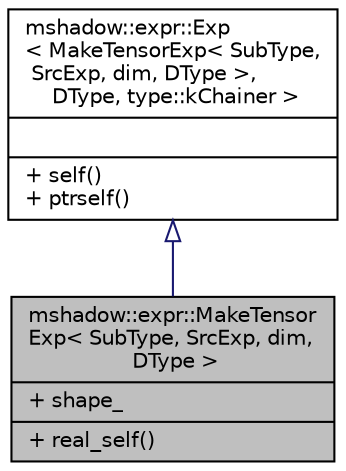 digraph "mshadow::expr::MakeTensorExp&lt; SubType, SrcExp, dim, DType &gt;"
{
 // LATEX_PDF_SIZE
  edge [fontname="Helvetica",fontsize="10",labelfontname="Helvetica",labelfontsize="10"];
  node [fontname="Helvetica",fontsize="10",shape=record];
  Node1 [label="{mshadow::expr::MakeTensor\lExp\< SubType, SrcExp, dim,\l DType \>\n|+ shape_\l|+ real_self()\l}",height=0.2,width=0.4,color="black", fillcolor="grey75", style="filled", fontcolor="black",tooltip="a general class that allows extension that makes tensors of some shape"];
  Node2 -> Node1 [dir="back",color="midnightblue",fontsize="10",style="solid",arrowtail="onormal",fontname="Helvetica"];
  Node2 [label="{mshadow::expr::Exp\l\< MakeTensorExp\< SubType,\l SrcExp, dim, DType \>,\l DType, type::kChainer \>\n||+ self()\l+ ptrself()\l}",height=0.2,width=0.4,color="black", fillcolor="white", style="filled",URL="$structmshadow_1_1expr_1_1Exp.html",tooltip=" "];
}

